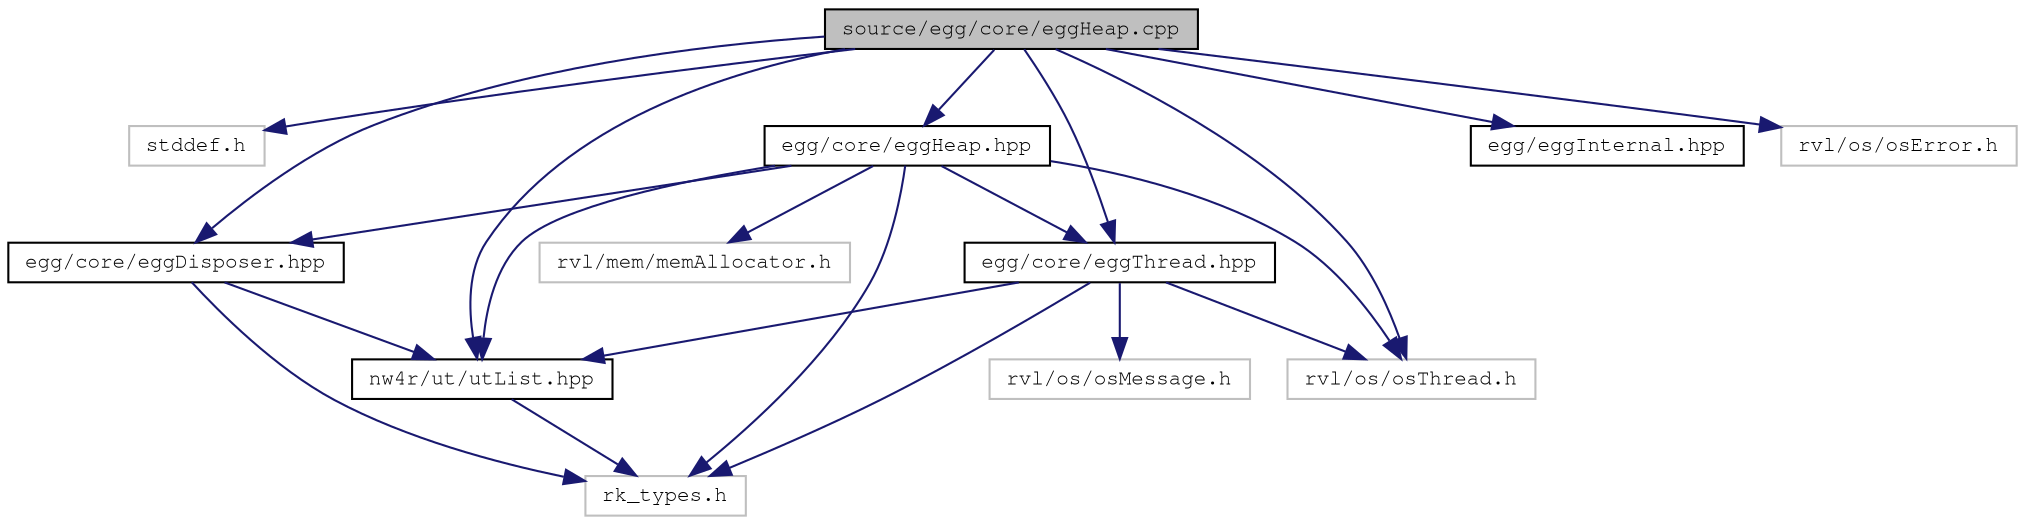 digraph "source/egg/core/eggHeap.cpp"
{
 // LATEX_PDF_SIZE
  edge [fontname="FreeMono",fontsize="10",labelfontname="FreeMono",labelfontsize="10"];
  node [fontname="FreeMono",fontsize="10",shape=record];
  Node1 [label="source/egg/core/eggHeap.cpp",height=0.2,width=0.4,color="black", fillcolor="grey75", style="filled", fontcolor="black",tooltip="Heap implementations."];
  Node1 -> Node2 [color="midnightblue",fontsize="10",style="solid",fontname="FreeMono"];
  Node2 [label="stddef.h",height=0.2,width=0.4,color="grey75", fillcolor="white", style="filled",tooltip=" "];
  Node1 -> Node3 [color="midnightblue",fontsize="10",style="solid",fontname="FreeMono"];
  Node3 [label="egg/core/eggDisposer.hpp",height=0.2,width=0.4,color="black", fillcolor="white", style="filled",URL="$egg_disposer_8hpp.html",tooltip="Headers for EGG::Disposer."];
  Node3 -> Node4 [color="midnightblue",fontsize="10",style="solid",fontname="FreeMono"];
  Node4 [label="nw4r/ut/utList.hpp",height=0.2,width=0.4,color="black", fillcolor="white", style="filled",URL="$ut_list_8hpp_source.html",tooltip=" "];
  Node4 -> Node5 [color="midnightblue",fontsize="10",style="solid",fontname="FreeMono"];
  Node5 [label="rk_types.h",height=0.2,width=0.4,color="grey75", fillcolor="white", style="filled",tooltip=" "];
  Node3 -> Node5 [color="midnightblue",fontsize="10",style="solid",fontname="FreeMono"];
  Node1 -> Node6 [color="midnightblue",fontsize="10",style="solid",fontname="FreeMono"];
  Node6 [label="egg/core/eggHeap.hpp",height=0.2,width=0.4,color="black", fillcolor="white", style="filled",URL="$egg_heap_8hpp.html",tooltip="Base Heap class."];
  Node6 -> Node3 [color="midnightblue",fontsize="10",style="solid",fontname="FreeMono"];
  Node6 -> Node4 [color="midnightblue",fontsize="10",style="solid",fontname="FreeMono"];
  Node6 -> Node5 [color="midnightblue",fontsize="10",style="solid",fontname="FreeMono"];
  Node6 -> Node7 [color="midnightblue",fontsize="10",style="solid",fontname="FreeMono"];
  Node7 [label="rvl/os/osThread.h",height=0.2,width=0.4,color="grey75", fillcolor="white", style="filled",tooltip=" "];
  Node6 -> Node8 [color="midnightblue",fontsize="10",style="solid",fontname="FreeMono"];
  Node8 [label="rvl/mem/memAllocator.h",height=0.2,width=0.4,color="grey75", fillcolor="white", style="filled",tooltip=" "];
  Node6 -> Node9 [color="midnightblue",fontsize="10",style="solid",fontname="FreeMono"];
  Node9 [label="egg/core/eggThread.hpp",height=0.2,width=0.4,color="black", fillcolor="white", style="filled",URL="$egg_thread_8hpp.html",tooltip="Thread class for extending."];
  Node9 -> Node4 [color="midnightblue",fontsize="10",style="solid",fontname="FreeMono"];
  Node9 -> Node5 [color="midnightblue",fontsize="10",style="solid",fontname="FreeMono"];
  Node9 -> Node10 [color="midnightblue",fontsize="10",style="solid",fontname="FreeMono"];
  Node10 [label="rvl/os/osMessage.h",height=0.2,width=0.4,color="grey75", fillcolor="white", style="filled",tooltip=" "];
  Node9 -> Node7 [color="midnightblue",fontsize="10",style="solid",fontname="FreeMono"];
  Node1 -> Node9 [color="midnightblue",fontsize="10",style="solid",fontname="FreeMono"];
  Node1 -> Node11 [color="midnightblue",fontsize="10",style="solid",fontname="FreeMono"];
  Node11 [label="egg/eggInternal.hpp",height=0.2,width=0.4,color="black", fillcolor="white", style="filled",URL="$egg_internal_8hpp_source.html",tooltip=" "];
  Node1 -> Node4 [color="midnightblue",fontsize="10",style="solid",fontname="FreeMono"];
  Node1 -> Node12 [color="midnightblue",fontsize="10",style="solid",fontname="FreeMono"];
  Node12 [label="rvl/os/osError.h",height=0.2,width=0.4,color="grey75", fillcolor="white", style="filled",tooltip=" "];
  Node1 -> Node7 [color="midnightblue",fontsize="10",style="solid",fontname="FreeMono"];
}
